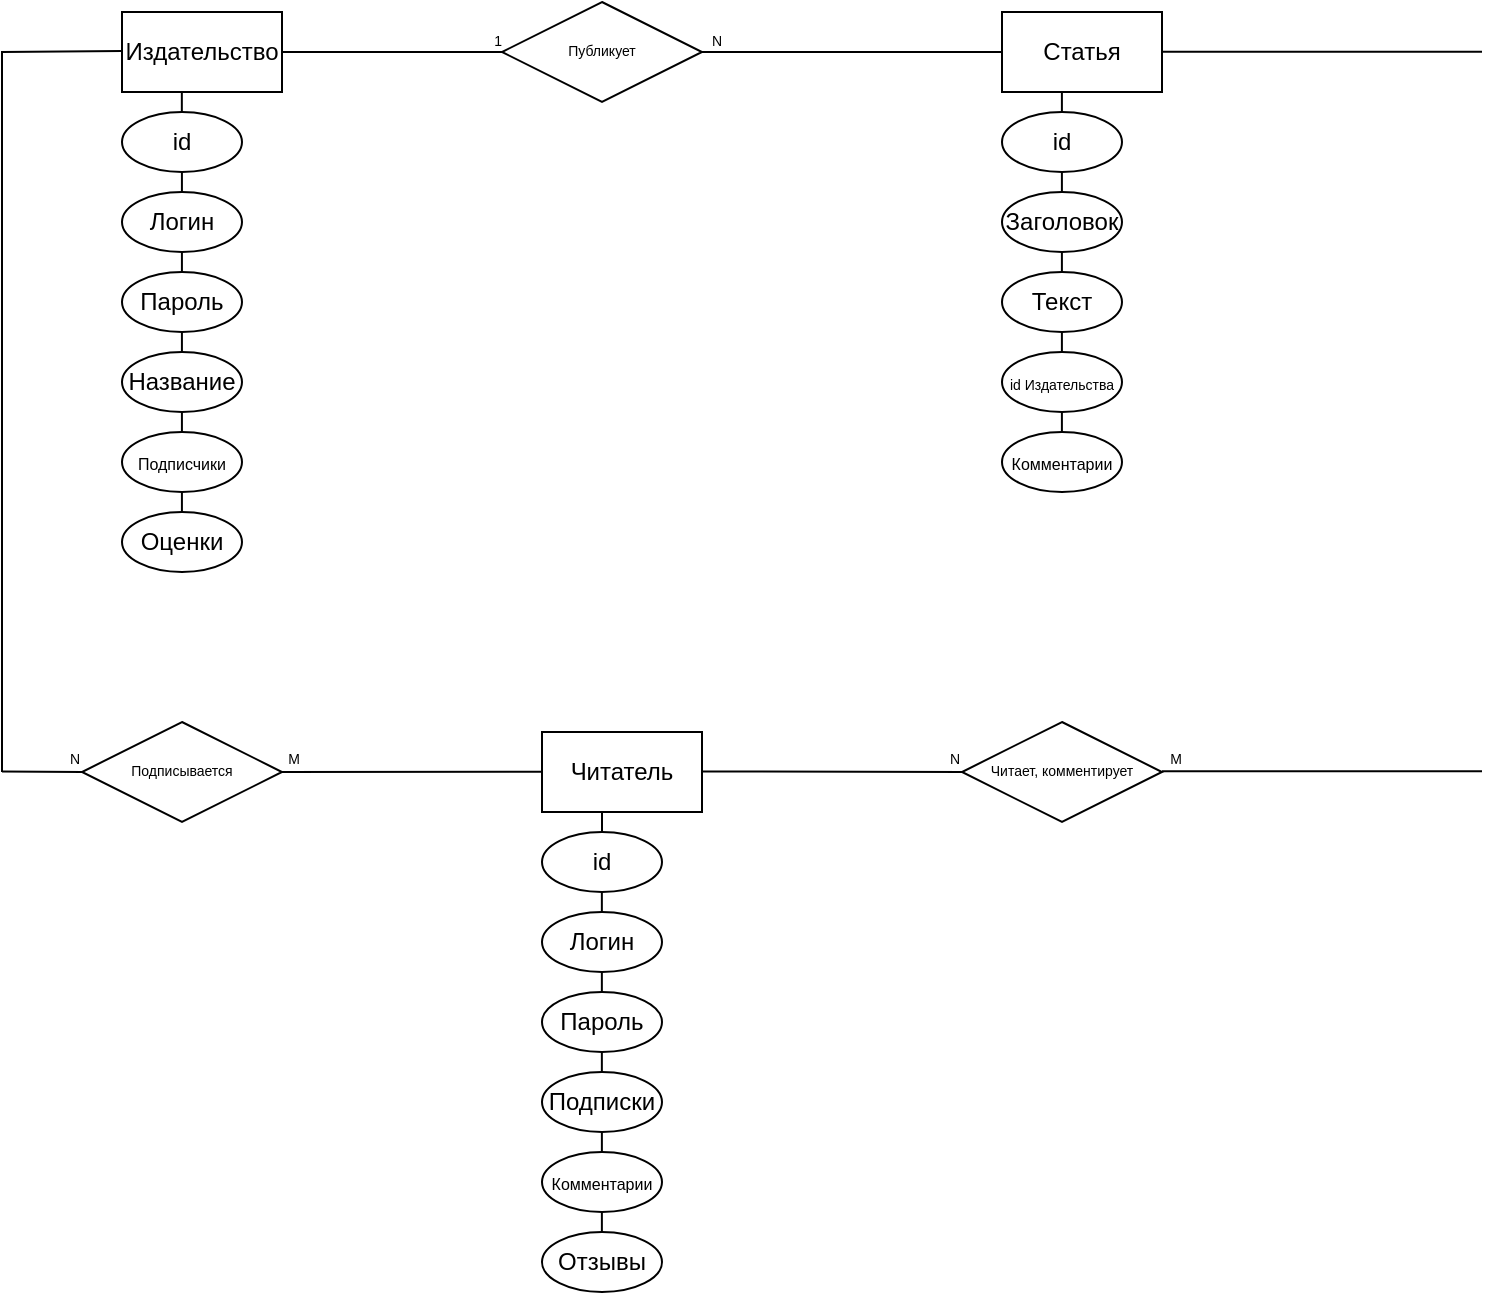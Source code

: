 <mxfile version="20.3.6" type="github">
  <diagram id="R2lEEEUBdFMjLlhIrx00" name="Page-1">
    <mxGraphModel dx="1481" dy="857" grid="1" gridSize="10" guides="1" tooltips="1" connect="1" arrows="1" fold="1" page="1" pageScale="1" pageWidth="850" pageHeight="1100" math="0" shadow="0" extFonts="Permanent Marker^https://fonts.googleapis.com/css?family=Permanent+Marker">
      <root>
        <mxCell id="0" />
        <mxCell id="1" parent="0" />
        <mxCell id="KkU-eMXlig4GoY5w1C9n-1" value="Читатель" style="rounded=0;whiteSpace=wrap;html=1;" vertex="1" parent="1">
          <mxGeometry x="290" y="440" width="80" height="40" as="geometry" />
        </mxCell>
        <mxCell id="KkU-eMXlig4GoY5w1C9n-2" value="id" style="ellipse;whiteSpace=wrap;html=1;" vertex="1" parent="1">
          <mxGeometry x="290" y="490" width="60" height="30" as="geometry" />
        </mxCell>
        <mxCell id="KkU-eMXlig4GoY5w1C9n-3" value="Логин" style="ellipse;whiteSpace=wrap;html=1;" vertex="1" parent="1">
          <mxGeometry x="290" y="530" width="60" height="30" as="geometry" />
        </mxCell>
        <mxCell id="KkU-eMXlig4GoY5w1C9n-4" value="Пароль" style="ellipse;whiteSpace=wrap;html=1;" vertex="1" parent="1">
          <mxGeometry x="290" y="570" width="60" height="30" as="geometry" />
        </mxCell>
        <mxCell id="KkU-eMXlig4GoY5w1C9n-5" value="Подписки" style="ellipse;whiteSpace=wrap;html=1;" vertex="1" parent="1">
          <mxGeometry x="290" y="610" width="60" height="30" as="geometry" />
        </mxCell>
        <mxCell id="KkU-eMXlig4GoY5w1C9n-6" value="&lt;font style=&quot;font-size: 8px;&quot;&gt;Комментарии&lt;/font&gt;" style="ellipse;whiteSpace=wrap;html=1;" vertex="1" parent="1">
          <mxGeometry x="290" y="650" width="60" height="30" as="geometry" />
        </mxCell>
        <mxCell id="KkU-eMXlig4GoY5w1C9n-7" value="Отзывы" style="ellipse;whiteSpace=wrap;html=1;" vertex="1" parent="1">
          <mxGeometry x="290" y="690" width="60" height="30" as="geometry" />
        </mxCell>
        <mxCell id="KkU-eMXlig4GoY5w1C9n-8" value="Издательство" style="rounded=0;whiteSpace=wrap;html=1;" vertex="1" parent="1">
          <mxGeometry x="80" y="80" width="80" height="40" as="geometry" />
        </mxCell>
        <mxCell id="KkU-eMXlig4GoY5w1C9n-9" value="id" style="ellipse;whiteSpace=wrap;html=1;" vertex="1" parent="1">
          <mxGeometry x="80" y="130" width="60" height="30" as="geometry" />
        </mxCell>
        <mxCell id="KkU-eMXlig4GoY5w1C9n-10" value="Логин" style="ellipse;whiteSpace=wrap;html=1;" vertex="1" parent="1">
          <mxGeometry x="80" y="170" width="60" height="30" as="geometry" />
        </mxCell>
        <mxCell id="KkU-eMXlig4GoY5w1C9n-11" value="Пароль" style="ellipse;whiteSpace=wrap;html=1;" vertex="1" parent="1">
          <mxGeometry x="80" y="210" width="60" height="30" as="geometry" />
        </mxCell>
        <mxCell id="KkU-eMXlig4GoY5w1C9n-12" value="Название" style="ellipse;whiteSpace=wrap;html=1;" vertex="1" parent="1">
          <mxGeometry x="80" y="250" width="60" height="30" as="geometry" />
        </mxCell>
        <mxCell id="KkU-eMXlig4GoY5w1C9n-13" value="&lt;span style=&quot;font-size: 8px;&quot;&gt;Подписчики&lt;/span&gt;" style="ellipse;whiteSpace=wrap;html=1;" vertex="1" parent="1">
          <mxGeometry x="80" y="290" width="60" height="30" as="geometry" />
        </mxCell>
        <mxCell id="KkU-eMXlig4GoY5w1C9n-14" value="Оценки" style="ellipse;whiteSpace=wrap;html=1;" vertex="1" parent="1">
          <mxGeometry x="80" y="330" width="60" height="30" as="geometry" />
        </mxCell>
        <mxCell id="KkU-eMXlig4GoY5w1C9n-15" value="Статья" style="rounded=0;whiteSpace=wrap;html=1;" vertex="1" parent="1">
          <mxGeometry x="520" y="80" width="80" height="40" as="geometry" />
        </mxCell>
        <mxCell id="KkU-eMXlig4GoY5w1C9n-16" value="id" style="ellipse;whiteSpace=wrap;html=1;" vertex="1" parent="1">
          <mxGeometry x="520" y="130" width="60" height="30" as="geometry" />
        </mxCell>
        <mxCell id="KkU-eMXlig4GoY5w1C9n-17" value="Заголовок" style="ellipse;whiteSpace=wrap;html=1;" vertex="1" parent="1">
          <mxGeometry x="520" y="170" width="60" height="30" as="geometry" />
        </mxCell>
        <mxCell id="KkU-eMXlig4GoY5w1C9n-18" value="Текст" style="ellipse;whiteSpace=wrap;html=1;" vertex="1" parent="1">
          <mxGeometry x="520" y="210" width="60" height="30" as="geometry" />
        </mxCell>
        <mxCell id="KkU-eMXlig4GoY5w1C9n-19" value="&lt;font style=&quot;font-size: 7px;&quot;&gt;id Издательства&lt;/font&gt;" style="ellipse;whiteSpace=wrap;html=1;" vertex="1" parent="1">
          <mxGeometry x="520" y="250" width="60" height="30" as="geometry" />
        </mxCell>
        <mxCell id="KkU-eMXlig4GoY5w1C9n-20" value="&lt;font style=&quot;font-size: 8px;&quot;&gt;Комментарии&lt;/font&gt;" style="ellipse;whiteSpace=wrap;html=1;" vertex="1" parent="1">
          <mxGeometry x="520" y="290" width="60" height="30" as="geometry" />
        </mxCell>
        <mxCell id="KkU-eMXlig4GoY5w1C9n-22" value="" style="endArrow=none;html=1;rounded=0;fontSize=7;entryX=0.5;entryY=1;entryDx=0;entryDy=0;" edge="1" parent="1" target="KkU-eMXlig4GoY5w1C9n-1">
          <mxGeometry width="50" height="50" relative="1" as="geometry">
            <mxPoint x="320" y="490" as="sourcePoint" />
            <mxPoint x="370" y="440" as="targetPoint" />
            <Array as="points">
              <mxPoint x="320" y="480" />
            </Array>
          </mxGeometry>
        </mxCell>
        <mxCell id="KkU-eMXlig4GoY5w1C9n-23" value="" style="endArrow=none;html=1;rounded=0;fontSize=7;" edge="1" parent="1">
          <mxGeometry width="50" height="50" relative="1" as="geometry">
            <mxPoint x="319.93" y="530" as="sourcePoint" />
            <mxPoint x="319.93" y="520" as="targetPoint" />
            <Array as="points">
              <mxPoint x="319.93" y="520" />
            </Array>
          </mxGeometry>
        </mxCell>
        <mxCell id="KkU-eMXlig4GoY5w1C9n-24" value="" style="endArrow=none;html=1;rounded=0;fontSize=7;" edge="1" parent="1">
          <mxGeometry width="50" height="50" relative="1" as="geometry">
            <mxPoint x="319.93" y="570" as="sourcePoint" />
            <mxPoint x="319.93" y="560" as="targetPoint" />
            <Array as="points">
              <mxPoint x="319.93" y="560" />
            </Array>
          </mxGeometry>
        </mxCell>
        <mxCell id="KkU-eMXlig4GoY5w1C9n-25" value="" style="endArrow=none;html=1;rounded=0;fontSize=7;" edge="1" parent="1">
          <mxGeometry width="50" height="50" relative="1" as="geometry">
            <mxPoint x="319.93" y="610" as="sourcePoint" />
            <mxPoint x="319.93" y="600" as="targetPoint" />
            <Array as="points">
              <mxPoint x="319.93" y="600" />
            </Array>
          </mxGeometry>
        </mxCell>
        <mxCell id="KkU-eMXlig4GoY5w1C9n-26" value="" style="endArrow=none;html=1;rounded=0;fontSize=7;" edge="1" parent="1">
          <mxGeometry width="50" height="50" relative="1" as="geometry">
            <mxPoint x="319.94" y="650" as="sourcePoint" />
            <mxPoint x="319.94" y="640" as="targetPoint" />
            <Array as="points">
              <mxPoint x="319.94" y="640" />
            </Array>
          </mxGeometry>
        </mxCell>
        <mxCell id="KkU-eMXlig4GoY5w1C9n-27" value="" style="endArrow=none;html=1;rounded=0;fontSize=7;" edge="1" parent="1">
          <mxGeometry width="50" height="50" relative="1" as="geometry">
            <mxPoint x="319.94" y="690" as="sourcePoint" />
            <mxPoint x="319.94" y="680" as="targetPoint" />
            <Array as="points">
              <mxPoint x="319.94" y="680" />
            </Array>
          </mxGeometry>
        </mxCell>
        <mxCell id="KkU-eMXlig4GoY5w1C9n-28" value="" style="endArrow=none;html=1;rounded=0;fontSize=7;" edge="1" parent="1">
          <mxGeometry width="50" height="50" relative="1" as="geometry">
            <mxPoint x="109.92" y="130" as="sourcePoint" />
            <mxPoint x="109.92" y="120" as="targetPoint" />
            <Array as="points">
              <mxPoint x="109.92" y="120" />
            </Array>
          </mxGeometry>
        </mxCell>
        <mxCell id="KkU-eMXlig4GoY5w1C9n-29" value="" style="endArrow=none;html=1;rounded=0;fontSize=7;" edge="1" parent="1">
          <mxGeometry width="50" height="50" relative="1" as="geometry">
            <mxPoint x="109.96" y="170" as="sourcePoint" />
            <mxPoint x="109.96" y="160" as="targetPoint" />
            <Array as="points">
              <mxPoint x="109.96" y="160" />
            </Array>
          </mxGeometry>
        </mxCell>
        <mxCell id="KkU-eMXlig4GoY5w1C9n-30" value="" style="endArrow=none;html=1;rounded=0;fontSize=7;" edge="1" parent="1">
          <mxGeometry width="50" height="50" relative="1" as="geometry">
            <mxPoint x="109.96" y="210" as="sourcePoint" />
            <mxPoint x="109.96" y="200" as="targetPoint" />
            <Array as="points">
              <mxPoint x="109.96" y="200" />
            </Array>
          </mxGeometry>
        </mxCell>
        <mxCell id="KkU-eMXlig4GoY5w1C9n-31" value="" style="endArrow=none;html=1;rounded=0;fontSize=7;" edge="1" parent="1">
          <mxGeometry width="50" height="50" relative="1" as="geometry">
            <mxPoint x="109.96" y="250" as="sourcePoint" />
            <mxPoint x="109.96" y="240" as="targetPoint" />
            <Array as="points">
              <mxPoint x="109.96" y="240" />
            </Array>
          </mxGeometry>
        </mxCell>
        <mxCell id="KkU-eMXlig4GoY5w1C9n-32" value="" style="endArrow=none;html=1;rounded=0;fontSize=7;" edge="1" parent="1">
          <mxGeometry width="50" height="50" relative="1" as="geometry">
            <mxPoint x="109.96" y="290" as="sourcePoint" />
            <mxPoint x="109.96" y="280" as="targetPoint" />
            <Array as="points">
              <mxPoint x="109.96" y="280" />
            </Array>
          </mxGeometry>
        </mxCell>
        <mxCell id="KkU-eMXlig4GoY5w1C9n-33" value="" style="endArrow=none;html=1;rounded=0;fontSize=7;" edge="1" parent="1">
          <mxGeometry width="50" height="50" relative="1" as="geometry">
            <mxPoint x="109.96" y="330" as="sourcePoint" />
            <mxPoint x="109.96" y="320" as="targetPoint" />
            <Array as="points">
              <mxPoint x="109.96" y="320" />
            </Array>
          </mxGeometry>
        </mxCell>
        <mxCell id="KkU-eMXlig4GoY5w1C9n-34" value="" style="endArrow=none;html=1;rounded=0;fontSize=7;" edge="1" parent="1">
          <mxGeometry width="50" height="50" relative="1" as="geometry">
            <mxPoint x="549.95" y="130" as="sourcePoint" />
            <mxPoint x="549.95" y="120" as="targetPoint" />
            <Array as="points">
              <mxPoint x="549.95" y="120" />
            </Array>
          </mxGeometry>
        </mxCell>
        <mxCell id="KkU-eMXlig4GoY5w1C9n-35" value="" style="endArrow=none;html=1;rounded=0;fontSize=7;" edge="1" parent="1">
          <mxGeometry width="50" height="50" relative="1" as="geometry">
            <mxPoint x="549.95" y="170" as="sourcePoint" />
            <mxPoint x="549.95" y="160" as="targetPoint" />
            <Array as="points">
              <mxPoint x="549.95" y="160" />
            </Array>
          </mxGeometry>
        </mxCell>
        <mxCell id="KkU-eMXlig4GoY5w1C9n-36" value="" style="endArrow=none;html=1;rounded=0;fontSize=7;" edge="1" parent="1">
          <mxGeometry width="50" height="50" relative="1" as="geometry">
            <mxPoint x="549.95" y="210" as="sourcePoint" />
            <mxPoint x="549.95" y="200" as="targetPoint" />
            <Array as="points">
              <mxPoint x="549.95" y="200" />
            </Array>
          </mxGeometry>
        </mxCell>
        <mxCell id="KkU-eMXlig4GoY5w1C9n-37" value="" style="endArrow=none;html=1;rounded=0;fontSize=7;" edge="1" parent="1">
          <mxGeometry width="50" height="50" relative="1" as="geometry">
            <mxPoint x="549.95" y="250" as="sourcePoint" />
            <mxPoint x="549.95" y="240" as="targetPoint" />
            <Array as="points">
              <mxPoint x="549.95" y="240" />
            </Array>
          </mxGeometry>
        </mxCell>
        <mxCell id="KkU-eMXlig4GoY5w1C9n-38" value="" style="endArrow=none;html=1;rounded=0;fontSize=7;" edge="1" parent="1">
          <mxGeometry width="50" height="50" relative="1" as="geometry">
            <mxPoint x="549.95" y="290" as="sourcePoint" />
            <mxPoint x="549.95" y="280" as="targetPoint" />
            <Array as="points">
              <mxPoint x="549.95" y="280" />
            </Array>
          </mxGeometry>
        </mxCell>
        <mxCell id="KkU-eMXlig4GoY5w1C9n-39" value="Публикует" style="shape=rhombus;perimeter=rhombusPerimeter;whiteSpace=wrap;html=1;align=center;fontSize=7;" vertex="1" parent="1">
          <mxGeometry x="270" y="75" width="100" height="50" as="geometry" />
        </mxCell>
        <mxCell id="KkU-eMXlig4GoY5w1C9n-40" value="" style="endArrow=none;html=1;rounded=0;fontSize=7;entryX=0;entryY=0.5;entryDx=0;entryDy=0;" edge="1" parent="1" target="KkU-eMXlig4GoY5w1C9n-39">
          <mxGeometry relative="1" as="geometry">
            <mxPoint x="160" y="100" as="sourcePoint" />
            <mxPoint x="260" y="100" as="targetPoint" />
          </mxGeometry>
        </mxCell>
        <mxCell id="KkU-eMXlig4GoY5w1C9n-41" value="1" style="resizable=0;html=1;align=right;verticalAlign=bottom;fontSize=7;" connectable="0" vertex="1" parent="KkU-eMXlig4GoY5w1C9n-40">
          <mxGeometry x="1" relative="1" as="geometry" />
        </mxCell>
        <mxCell id="KkU-eMXlig4GoY5w1C9n-42" value="" style="endArrow=none;html=1;rounded=0;fontSize=7;entryX=0;entryY=0.5;entryDx=0;entryDy=0;exitX=1;exitY=0.5;exitDx=0;exitDy=0;" edge="1" parent="1" source="KkU-eMXlig4GoY5w1C9n-39" target="KkU-eMXlig4GoY5w1C9n-15">
          <mxGeometry relative="1" as="geometry">
            <mxPoint x="380" y="99.71" as="sourcePoint" />
            <mxPoint x="540" y="99.71" as="targetPoint" />
          </mxGeometry>
        </mxCell>
        <mxCell id="KkU-eMXlig4GoY5w1C9n-43" value="N" style="resizable=0;html=1;align=right;verticalAlign=bottom;fontSize=7;" connectable="0" vertex="1" parent="KkU-eMXlig4GoY5w1C9n-42">
          <mxGeometry x="1" relative="1" as="geometry">
            <mxPoint x="-140" as="offset" />
          </mxGeometry>
        </mxCell>
        <mxCell id="KkU-eMXlig4GoY5w1C9n-44" value="" style="endArrow=none;html=1;rounded=0;fontSize=7;" edge="1" parent="1">
          <mxGeometry relative="1" as="geometry">
            <mxPoint x="20" y="460" as="sourcePoint" />
            <mxPoint x="80" y="99.52" as="targetPoint" />
            <Array as="points">
              <mxPoint x="20" y="100" />
            </Array>
          </mxGeometry>
        </mxCell>
        <mxCell id="KkU-eMXlig4GoY5w1C9n-45" value="Подписывается" style="shape=rhombus;perimeter=rhombusPerimeter;whiteSpace=wrap;html=1;align=center;fontSize=7;" vertex="1" parent="1">
          <mxGeometry x="60" y="435" width="100" height="50" as="geometry" />
        </mxCell>
        <mxCell id="KkU-eMXlig4GoY5w1C9n-46" value="" style="endArrow=none;html=1;rounded=0;fontSize=7;entryX=0;entryY=0.5;entryDx=0;entryDy=0;" edge="1" parent="1" target="KkU-eMXlig4GoY5w1C9n-45">
          <mxGeometry relative="1" as="geometry">
            <mxPoint x="20" y="459.8" as="sourcePoint" />
            <mxPoint x="50" y="460" as="targetPoint" />
          </mxGeometry>
        </mxCell>
        <mxCell id="KkU-eMXlig4GoY5w1C9n-47" value="N" style="resizable=0;html=1;align=right;verticalAlign=bottom;fontSize=7;" connectable="0" vertex="1" parent="KkU-eMXlig4GoY5w1C9n-46">
          <mxGeometry x="1" relative="1" as="geometry" />
        </mxCell>
        <mxCell id="KkU-eMXlig4GoY5w1C9n-48" value="" style="endArrow=none;html=1;rounded=0;fontSize=7;exitX=1;exitY=0.5;exitDx=0;exitDy=0;" edge="1" parent="1" source="KkU-eMXlig4GoY5w1C9n-45">
          <mxGeometry relative="1" as="geometry">
            <mxPoint x="170" y="459.82" as="sourcePoint" />
            <mxPoint x="290" y="459.82" as="targetPoint" />
          </mxGeometry>
        </mxCell>
        <mxCell id="KkU-eMXlig4GoY5w1C9n-49" value="M" style="resizable=0;html=1;align=right;verticalAlign=bottom;fontSize=7;" connectable="0" vertex="1" parent="KkU-eMXlig4GoY5w1C9n-48">
          <mxGeometry x="1" relative="1" as="geometry">
            <mxPoint x="-120" as="offset" />
          </mxGeometry>
        </mxCell>
        <mxCell id="KkU-eMXlig4GoY5w1C9n-51" value="Читает, комментирует" style="shape=rhombus;perimeter=rhombusPerimeter;whiteSpace=wrap;html=1;align=center;fontSize=7;" vertex="1" parent="1">
          <mxGeometry x="500" y="435" width="100" height="50" as="geometry" />
        </mxCell>
        <mxCell id="KkU-eMXlig4GoY5w1C9n-52" value="" style="endArrow=none;html=1;rounded=0;fontSize=7;entryX=0;entryY=0.5;entryDx=0;entryDy=0;" edge="1" parent="1" target="KkU-eMXlig4GoY5w1C9n-51">
          <mxGeometry relative="1" as="geometry">
            <mxPoint x="370" y="459.71" as="sourcePoint" />
            <mxPoint x="480" y="460" as="targetPoint" />
          </mxGeometry>
        </mxCell>
        <mxCell id="KkU-eMXlig4GoY5w1C9n-53" value="N" style="resizable=0;html=1;align=right;verticalAlign=bottom;fontSize=7;" connectable="0" vertex="1" parent="KkU-eMXlig4GoY5w1C9n-52">
          <mxGeometry x="1" relative="1" as="geometry" />
        </mxCell>
        <mxCell id="KkU-eMXlig4GoY5w1C9n-56" value="" style="endArrow=none;html=1;rounded=0;fontSize=7;" edge="1" parent="1">
          <mxGeometry relative="1" as="geometry">
            <mxPoint x="600" y="99.88" as="sourcePoint" />
            <mxPoint x="760" y="99.88" as="targetPoint" />
          </mxGeometry>
        </mxCell>
        <mxCell id="KkU-eMXlig4GoY5w1C9n-57" value="" style="endArrow=none;html=1;rounded=0;fontSize=7;" edge="1" parent="1">
          <mxGeometry relative="1" as="geometry">
            <mxPoint x="600" y="459.66" as="sourcePoint" />
            <mxPoint x="760" y="459.66" as="targetPoint" />
          </mxGeometry>
        </mxCell>
        <mxCell id="KkU-eMXlig4GoY5w1C9n-58" value="M" style="resizable=0;html=1;align=right;verticalAlign=bottom;fontSize=7;" connectable="0" vertex="1" parent="KkU-eMXlig4GoY5w1C9n-57">
          <mxGeometry x="1" relative="1" as="geometry">
            <mxPoint x="-150" as="offset" />
          </mxGeometry>
        </mxCell>
      </root>
    </mxGraphModel>
  </diagram>
</mxfile>
